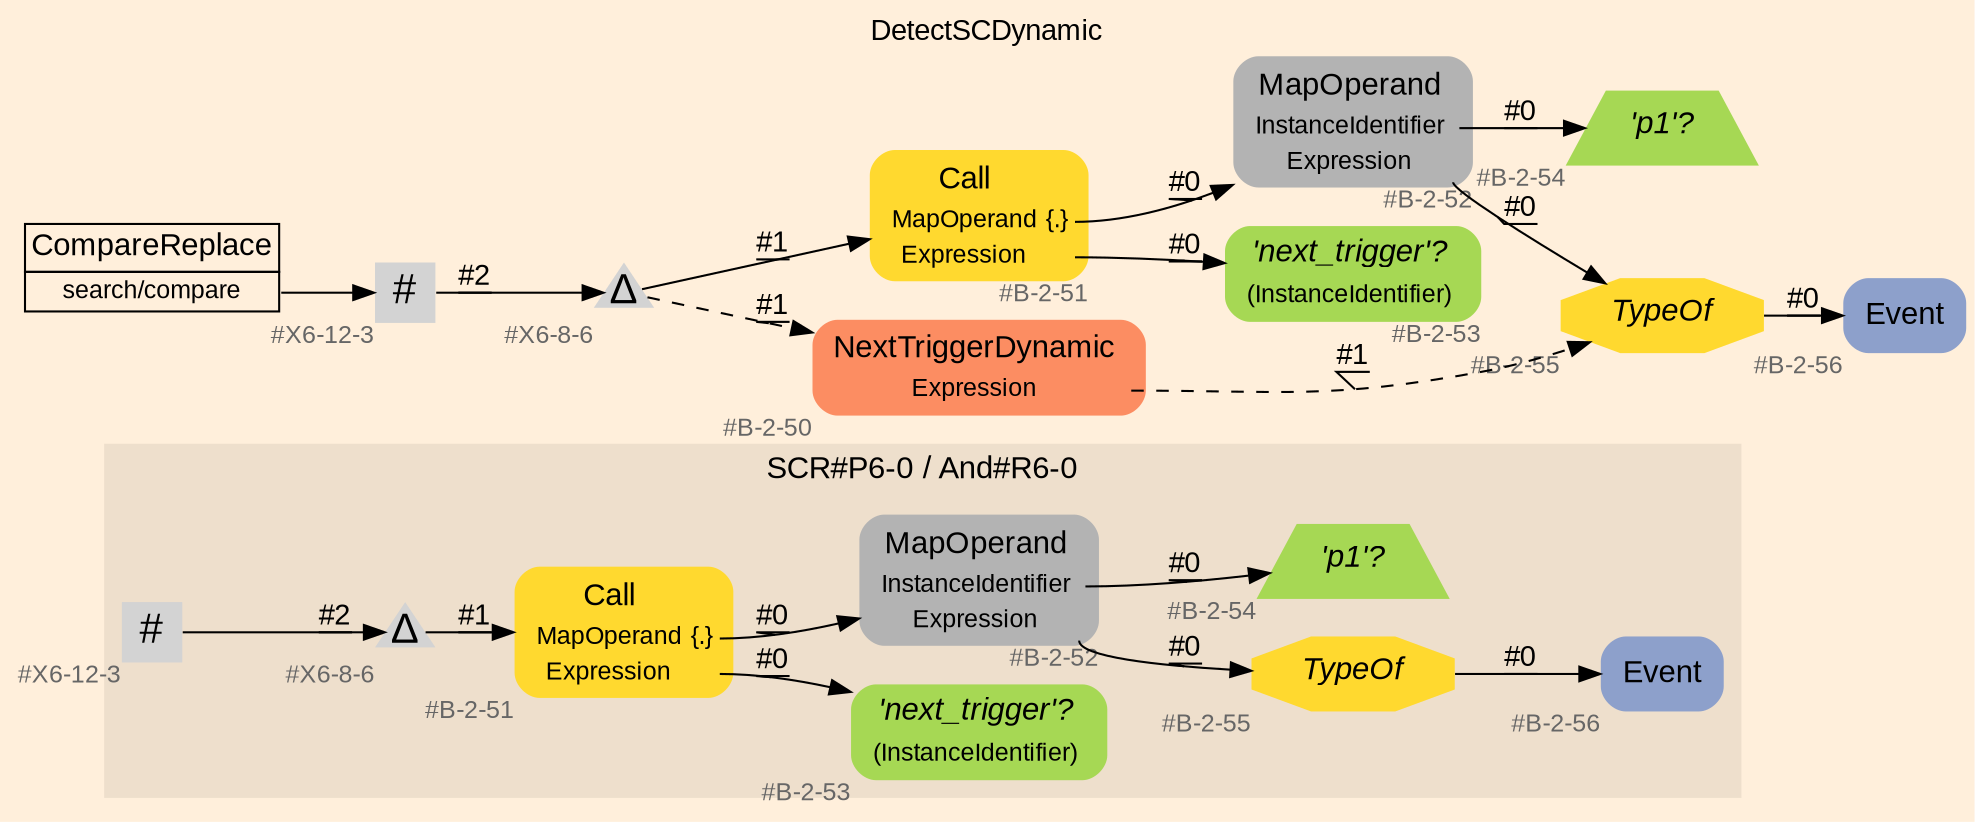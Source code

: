 digraph "DetectSCDynamic" {
label = "DetectSCDynamic"
labelloc = t
graph [
    rankdir = "LR"
    ranksep = 0.3
    bgcolor = antiquewhite1
    color = black
    fontcolor = black
    fontname = "Arial"
];
node [
    fontname = "Arial"
];
edge [
    fontname = "Arial"
];

// -------------------- figure And#R6-0 --------------------
// -------- region And#R6-0 ----------
subgraph "clusterAnd#R6-0" {
    label = "SCR#P6-0 / And#R6-0"
    style = "filled"
    color = antiquewhite2
    fontsize = "15"
    // -------- block And#R6-0/#B-2-53 ----------
    "And#R6-0/#B-2-53" [
        fillcolor = "/set28/5"
        xlabel = "#B-2-53"
        fontsize = "12"
        fontcolor = grey40
        shape = "plaintext"
        label = <<TABLE BORDER="0" CELLBORDER="0" CELLSPACING="0">
         <TR><TD><FONT COLOR="black" POINT-SIZE="15"><I>'next_trigger'?</I></FONT></TD></TR>
         <TR><TD><FONT COLOR="black" POINT-SIZE="12">(InstanceIdentifier)</FONT></TD><TD PORT="port0"></TD></TR>
        </TABLE>>
        style = "rounded,filled"
    ];
    
    // -------- block And#R6-0/#B-2-54 ----------
    "And#R6-0/#B-2-54" [
        fillcolor = "/set28/5"
        xlabel = "#B-2-54"
        fontsize = "12"
        fontcolor = grey40
        shape = "trapezium"
        label = <<FONT COLOR="black" POINT-SIZE="15"><I>'p1'?</I></FONT>>
        style = "filled"
        penwidth = 0.0
    ];
    
    // -------- block And#R6-0/#B-2-51 ----------
    "And#R6-0/#B-2-51" [
        fillcolor = "/set28/6"
        xlabel = "#B-2-51"
        fontsize = "12"
        fontcolor = grey40
        shape = "plaintext"
        label = <<TABLE BORDER="0" CELLBORDER="0" CELLSPACING="0">
         <TR><TD><FONT COLOR="black" POINT-SIZE="15">Call</FONT></TD></TR>
         <TR><TD><FONT COLOR="black" POINT-SIZE="12">MapOperand</FONT></TD><TD PORT="port0"><FONT COLOR="black" POINT-SIZE="12">{.}</FONT></TD></TR>
         <TR><TD><FONT COLOR="black" POINT-SIZE="12">Expression</FONT></TD><TD PORT="port1"></TD></TR>
        </TABLE>>
        style = "rounded,filled"
    ];
    
    // -------- block And#R6-0/#X6-8-6 ----------
    "And#R6-0/#X6-8-6" [
        xlabel = "#X6-8-6"
        fontsize = "12"
        fontcolor = grey40
        shape = "triangle"
        label = <<FONT COLOR="black" POINT-SIZE="20">Δ</FONT>>
        style = "filled"
        penwidth = 0.0
        fixedsize = true
        width = 0.4
        height = 0.4
    ];
    
    // -------- block And#R6-0/#B-2-56 ----------
    "And#R6-0/#B-2-56" [
        fillcolor = "/set28/3"
        xlabel = "#B-2-56"
        fontsize = "12"
        fontcolor = grey40
        shape = "plaintext"
        label = <<TABLE BORDER="0" CELLBORDER="0" CELLSPACING="0">
         <TR><TD><FONT COLOR="black" POINT-SIZE="15">Event</FONT></TD></TR>
        </TABLE>>
        style = "rounded,filled"
    ];
    
    // -------- block And#R6-0/#B-2-52 ----------
    "And#R6-0/#B-2-52" [
        fillcolor = "/set28/8"
        xlabel = "#B-2-52"
        fontsize = "12"
        fontcolor = grey40
        shape = "plaintext"
        label = <<TABLE BORDER="0" CELLBORDER="0" CELLSPACING="0">
         <TR><TD><FONT COLOR="black" POINT-SIZE="15">MapOperand</FONT></TD></TR>
         <TR><TD><FONT COLOR="black" POINT-SIZE="12">InstanceIdentifier</FONT></TD><TD PORT="port0"></TD></TR>
         <TR><TD><FONT COLOR="black" POINT-SIZE="12">Expression</FONT></TD><TD PORT="port1"></TD></TR>
        </TABLE>>
        style = "rounded,filled"
    ];
    
    // -------- block And#R6-0/#X6-12-3 ----------
    "And#R6-0/#X6-12-3" [
        xlabel = "#X6-12-3"
        fontsize = "12"
        fontcolor = grey40
        shape = "square"
        label = <<FONT COLOR="black" POINT-SIZE="20">#</FONT>>
        style = "filled"
        penwidth = 0.0
        fixedsize = true
        width = 0.4
        height = 0.4
    ];
    
    // -------- block And#R6-0/#B-2-55 ----------
    "And#R6-0/#B-2-55" [
        fillcolor = "/set28/6"
        xlabel = "#B-2-55"
        fontsize = "12"
        fontcolor = grey40
        shape = "octagon"
        label = <<FONT COLOR="black" POINT-SIZE="15"><I>TypeOf</I></FONT>>
        style = "filled"
        penwidth = 0.0
    ];
    
}

"And#R6-0/#B-2-51":port0 -> "And#R6-0/#B-2-52" [
    label = "#0"
    decorate = true
    color = black
    fontcolor = black
];

"And#R6-0/#B-2-51":port1 -> "And#R6-0/#B-2-53" [
    label = "#0"
    decorate = true
    color = black
    fontcolor = black
];

"And#R6-0/#X6-8-6" -> "And#R6-0/#B-2-51" [
    label = "#1"
    decorate = true
    color = black
    fontcolor = black
];

"And#R6-0/#B-2-52":port0 -> "And#R6-0/#B-2-54" [
    label = "#0"
    decorate = true
    color = black
    fontcolor = black
];

"And#R6-0/#B-2-52":port1 -> "And#R6-0/#B-2-55" [
    label = "#0"
    decorate = true
    color = black
    fontcolor = black
];

"And#R6-0/#X6-12-3" -> "And#R6-0/#X6-8-6" [
    label = "#2"
    decorate = true
    color = black
    fontcolor = black
];

"And#R6-0/#B-2-55" -> "And#R6-0/#B-2-56" [
    label = "#0"
    decorate = true
    color = black
    fontcolor = black
];


// -------------------- transformation figure --------------------
// -------- block CR#X6-10-6 ----------
"CR#X6-10-6" [
    fillcolor = antiquewhite1
    fontsize = "12"
    fontcolor = grey40
    shape = "plaintext"
    label = <<TABLE BORDER="0" CELLBORDER="1" CELLSPACING="0">
     <TR><TD><FONT COLOR="black" POINT-SIZE="15">CompareReplace</FONT></TD></TR>
     <TR><TD PORT="port0"><FONT COLOR="black" POINT-SIZE="12">search/compare</FONT></TD></TR>
    </TABLE>>
    style = "filled"
    color = black
];

// -------- block #X6-12-3 ----------
"#X6-12-3" [
    xlabel = "#X6-12-3"
    fontsize = "12"
    fontcolor = grey40
    shape = "square"
    label = <<FONT COLOR="black" POINT-SIZE="20">#</FONT>>
    style = "filled"
    penwidth = 0.0
    fixedsize = true
    width = 0.4
    height = 0.4
];

// -------- block #X6-8-6 ----------
"#X6-8-6" [
    xlabel = "#X6-8-6"
    fontsize = "12"
    fontcolor = grey40
    shape = "triangle"
    label = <<FONT COLOR="black" POINT-SIZE="20">Δ</FONT>>
    style = "filled"
    penwidth = 0.0
    fixedsize = true
    width = 0.4
    height = 0.4
];

// -------- block #B-2-51 ----------
"#B-2-51" [
    fillcolor = "/set28/6"
    xlabel = "#B-2-51"
    fontsize = "12"
    fontcolor = grey40
    shape = "plaintext"
    label = <<TABLE BORDER="0" CELLBORDER="0" CELLSPACING="0">
     <TR><TD><FONT COLOR="black" POINT-SIZE="15">Call</FONT></TD></TR>
     <TR><TD><FONT COLOR="black" POINT-SIZE="12">MapOperand</FONT></TD><TD PORT="port0"><FONT COLOR="black" POINT-SIZE="12">{.}</FONT></TD></TR>
     <TR><TD><FONT COLOR="black" POINT-SIZE="12">Expression</FONT></TD><TD PORT="port1"></TD></TR>
    </TABLE>>
    style = "rounded,filled"
];

// -------- block #B-2-52 ----------
"#B-2-52" [
    fillcolor = "/set28/8"
    xlabel = "#B-2-52"
    fontsize = "12"
    fontcolor = grey40
    shape = "plaintext"
    label = <<TABLE BORDER="0" CELLBORDER="0" CELLSPACING="0">
     <TR><TD><FONT COLOR="black" POINT-SIZE="15">MapOperand</FONT></TD></TR>
     <TR><TD><FONT COLOR="black" POINT-SIZE="12">InstanceIdentifier</FONT></TD><TD PORT="port0"></TD></TR>
     <TR><TD><FONT COLOR="black" POINT-SIZE="12">Expression</FONT></TD><TD PORT="port1"></TD></TR>
    </TABLE>>
    style = "rounded,filled"
];

// -------- block #B-2-54 ----------
"#B-2-54" [
    fillcolor = "/set28/5"
    xlabel = "#B-2-54"
    fontsize = "12"
    fontcolor = grey40
    shape = "trapezium"
    label = <<FONT COLOR="black" POINT-SIZE="15"><I>'p1'?</I></FONT>>
    style = "filled"
    penwidth = 0.0
];

// -------- block #B-2-55 ----------
"#B-2-55" [
    fillcolor = "/set28/6"
    xlabel = "#B-2-55"
    fontsize = "12"
    fontcolor = grey40
    shape = "octagon"
    label = <<FONT COLOR="black" POINT-SIZE="15"><I>TypeOf</I></FONT>>
    style = "filled"
    penwidth = 0.0
];

// -------- block #B-2-56 ----------
"#B-2-56" [
    fillcolor = "/set28/3"
    xlabel = "#B-2-56"
    fontsize = "12"
    fontcolor = grey40
    shape = "plaintext"
    label = <<TABLE BORDER="0" CELLBORDER="0" CELLSPACING="0">
     <TR><TD><FONT COLOR="black" POINT-SIZE="15">Event</FONT></TD></TR>
    </TABLE>>
    style = "rounded,filled"
];

// -------- block #B-2-53 ----------
"#B-2-53" [
    fillcolor = "/set28/5"
    xlabel = "#B-2-53"
    fontsize = "12"
    fontcolor = grey40
    shape = "plaintext"
    label = <<TABLE BORDER="0" CELLBORDER="0" CELLSPACING="0">
     <TR><TD><FONT COLOR="black" POINT-SIZE="15"><I>'next_trigger'?</I></FONT></TD></TR>
     <TR><TD><FONT COLOR="black" POINT-SIZE="12">(InstanceIdentifier)</FONT></TD><TD PORT="port0"></TD></TR>
    </TABLE>>
    style = "rounded,filled"
];

// -------- block #B-2-50 ----------
"#B-2-50" [
    fillcolor = "/set28/2"
    xlabel = "#B-2-50"
    fontsize = "12"
    fontcolor = grey40
    shape = "plaintext"
    label = <<TABLE BORDER="0" CELLBORDER="0" CELLSPACING="0">
     <TR><TD><FONT COLOR="black" POINT-SIZE="15">NextTriggerDynamic</FONT></TD></TR>
     <TR><TD><FONT COLOR="black" POINT-SIZE="12">Expression</FONT></TD><TD PORT="port0"></TD></TR>
    </TABLE>>
    style = "rounded,filled"
];

"CR#X6-10-6":port0 -> "#X6-12-3" [
    label = ""
    decorate = true
    color = black
    fontcolor = black
];

"#X6-12-3" -> "#X6-8-6" [
    label = "#2"
    decorate = true
    color = black
    fontcolor = black
];

"#X6-8-6" -> "#B-2-51" [
    label = "#1"
    decorate = true
    color = black
    fontcolor = black
];

"#X6-8-6" -> "#B-2-50" [
    style="dashed"
    label = "#1"
    decorate = true
    color = black
    fontcolor = black
];

"#B-2-51":port0 -> "#B-2-52" [
    label = "#0"
    decorate = true
    color = black
    fontcolor = black
];

"#B-2-51":port1 -> "#B-2-53" [
    label = "#0"
    decorate = true
    color = black
    fontcolor = black
];

"#B-2-52":port0 -> "#B-2-54" [
    label = "#0"
    decorate = true
    color = black
    fontcolor = black
];

"#B-2-52":port1 -> "#B-2-55" [
    label = "#0"
    decorate = true
    color = black
    fontcolor = black
];

"#B-2-55" -> "#B-2-56" [
    label = "#0"
    decorate = true
    color = black
    fontcolor = black
];

"#B-2-50":port0 -> "#B-2-55" [
    style="dashed"
    label = "#1"
    decorate = true
    color = black
    fontcolor = black
];


}
